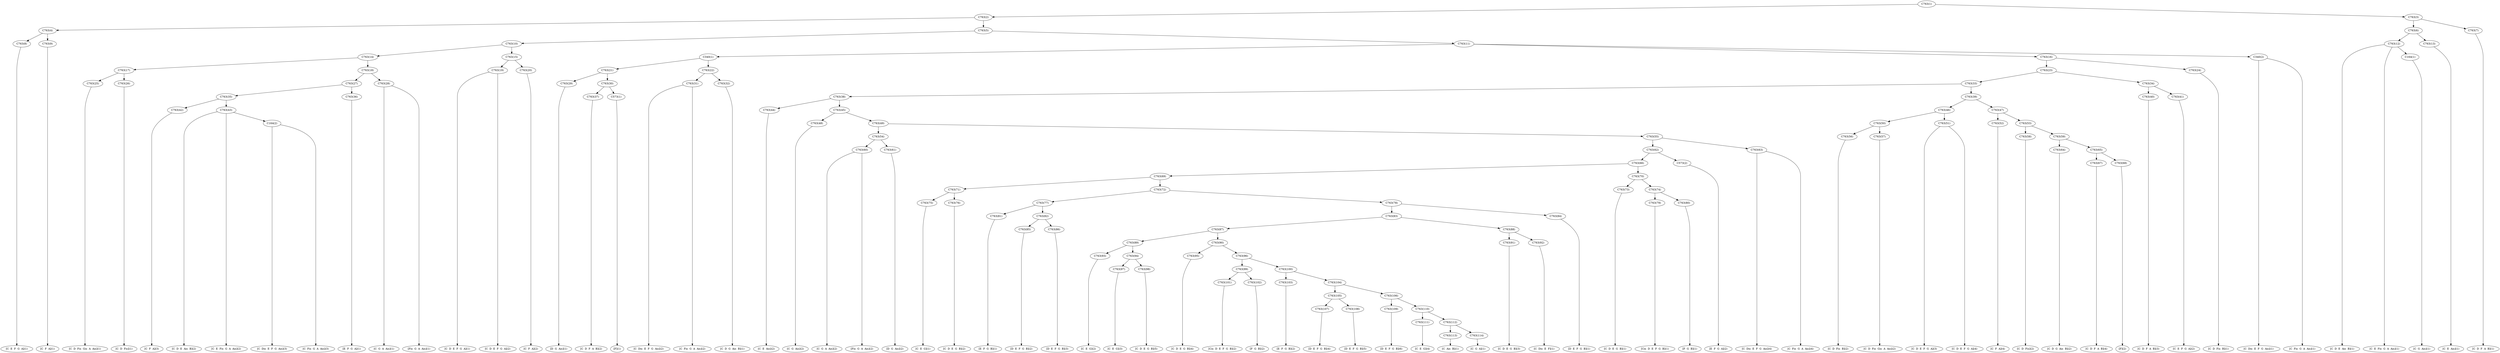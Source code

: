digraph sample{
"C763(1)"->"C763(2)"
"C763(1)"->"C763(3)"
"C763(2)"->"C763(4)"
"C763(2)"->"C763(5)"
"C763(3)"->"C763(6)"
"C763(3)"->"C763(7)"
"C763(4)"->"C763(8)"
"C763(4)"->"C763(9)"
"C763(5)"->"C763(10)"
"C763(5)"->"C763(11)"
"C763(6)"->"C763(12)"
"C763(6)"->"C763(13)"
"C763(7)"->"[C  D  F  A  B](1)"
"C763(8)"->"[C  E  F  G  A](1)"
"C763(9)"->"[C  F  A](1)"
"C763(10)"->"C763(14)"
"C763(10)"->"C763(15)"
"C763(11)"->"C340(1)"
"C763(11)"->"C763(16)"
"C763(11)"->"C340(2)"
"C763(12)"->"[C  D  E  Ais  B](1)"
"C763(12)"->"[C  E  Fis  G  A  Ais](1)"
"C763(12)"->"C164(1)"
"C763(13)"->"[C  E  Ais](1)"
"C763(14)"->"C763(17)"
"C763(14)"->"C763(18)"
"C763(15)"->"C763(19)"
"C763(15)"->"C763(20)"
"C340(1)"->"C763(21)"
"C340(1)"->"C763(22)"
"C763(16)"->"C763(23)"
"C763(16)"->"C763(24)"
"C340(2)"->"[C  Dis  E  F  G  Ais](1)"
"C340(2)"->"[C  Fis  G  A  Ais](1)"
"C164(1)"->"[C  G  Ais](1)"
"C763(17)"->"C763(25)"
"C763(17)"->"C763(26)"
"C763(18)"->"C763(27)"
"C763(18)"->"C763(28)"
"C763(19)"->"[C  D  E  F  G  A](1)"
"C763(19)"->"[C  D  E  F  G  A](2)"
"C763(20)"->"[C  F  A](2)"
"C763(21)"->"C763(29)"
"C763(21)"->"C763(30)"
"C763(22)"->"C763(31)"
"C763(22)"->"C763(32)"
"C763(23)"->"C763(33)"
"C763(23)"->"C763(34)"
"C763(24)"->"[C  D  Fis  B](1)"
"C763(25)"->"[C  D  Fis  Gis  A  Ais](1)"
"C763(26)"->"[C  D  Fis](1)"
"C763(27)"->"C763(35)"
"C763(27)"->"C763(36)"
"C763(28)"->"[C  G  A  Ais](1)"
"C763(28)"->"[Fis  G  A  Ais](1)"
"C763(29)"->"[D  G  Ais](1)"
"C763(30)"->"C763(37)"
"C763(30)"->"C573(1)"
"C763(31)"->"[C  Dis  E  F  G  Ais](2)"
"C763(31)"->"[C  Fis  G  A  Ais](2)"
"C763(32)"->"[C  D  G  Ais  B](1)"
"C763(33)"->"C763(38)"
"C763(33)"->"C763(39)"
"C763(34)"->"C763(40)"
"C763(34)"->"C763(41)"
"C763(35)"->"C763(42)"
"C763(35)"->"C763(43)"
"C763(36)"->"[E  F  G  A](1)"
"C763(37)"->"[C  D  F  A  B](2)"
"C573(1)"->"[F](1)"
"C763(38)"->"C763(44)"
"C763(38)"->"C763(45)"
"C763(39)"->"C763(46)"
"C763(39)"->"C763(47)"
"C763(40)"->"[C  D  F  A  B](3)"
"C763(41)"->"[C  E  F  G  A](2)"
"C763(42)"->"[C  F  A](3)"
"C763(43)"->"[C  D  E  Ais  B](2)"
"C763(43)"->"[C  E  Fis  G  A  Ais](2)"
"C763(43)"->"C164(2)"
"C763(44)"->"[C  E  Ais](2)"
"C763(45)"->"C763(48)"
"C763(45)"->"C763(49)"
"C763(46)"->"C763(50)"
"C763(46)"->"C763(51)"
"C763(47)"->"C763(52)"
"C763(47)"->"C763(53)"
"C164(2)"->"[C  Dis  E  F  G  Ais](3)"
"C164(2)"->"[C  Fis  G  A  Ais](3)"
"C763(48)"->"[C  G  Ais](2)"
"C763(49)"->"C763(54)"
"C763(49)"->"C763(55)"
"C763(50)"->"C763(56)"
"C763(50)"->"C763(57)"
"C763(51)"->"[C  D  E  F  G  A](3)"
"C763(51)"->"[C  D  E  F  G  A](4)"
"C763(52)"->"[C  F  A](4)"
"C763(53)"->"C763(58)"
"C763(53)"->"C763(59)"
"C763(54)"->"C763(60)"
"C763(54)"->"C763(61)"
"C763(55)"->"C763(62)"
"C763(55)"->"C763(63)"
"C763(56)"->"[C  D  Fis  B](2)"
"C763(57)"->"[C  D  Fis  Gis  A  Ais](2)"
"C763(58)"->"[C  D  Fis](2)"
"C763(59)"->"C763(64)"
"C763(59)"->"C763(65)"
"C763(60)"->"[C  G  A  Ais](2)"
"C763(60)"->"[Fis  G  A  Ais](2)"
"C763(61)"->"[D  G  Ais](2)"
"C763(62)"->"C763(66)"
"C763(62)"->"C573(2)"
"C763(63)"->"[C  Dis  E  F  G  Ais](4)"
"C763(63)"->"[C  Fis  G  A  Ais](4)"
"C763(64)"->"[C  D  G  Ais  B](2)"
"C763(65)"->"C763(67)"
"C763(65)"->"C763(68)"
"C763(66)"->"C763(69)"
"C763(66)"->"C763(70)"
"C573(2)"->"[E  F  G  A](2)"
"C763(67)"->"[C  D  F  A  B](4)"
"C763(68)"->"[F](2)"
"C763(69)"->"C763(71)"
"C763(69)"->"C763(72)"
"C763(70)"->"C763(73)"
"C763(70)"->"C763(74)"
"C763(71)"->"C763(75)"
"C763(71)"->"C763(76)"
"C763(72)"->"C763(77)"
"C763(72)"->"C763(78)"
"C763(73)"->"[C  D  E  G  B](1)"
"C763(74)"->"C763(79)"
"C763(74)"->"C763(80)"
"C763(75)"->"[C  E  G](1)"
"C763(76)"->"[C  D  E  G  B](2)"
"C763(77)"->"C763(81)"
"C763(77)"->"C763(82)"
"C763(78)"->"C763(83)"
"C763(78)"->"C763(84)"
"C763(79)"->"[Cis  D  E  F  G  B](1)"
"C763(80)"->"[F  G  B](1)"
"C763(81)"->"[E  F  G  B](1)"
"C763(82)"->"C763(85)"
"C763(82)"->"C763(86)"
"C763(83)"->"C763(87)"
"C763(83)"->"C763(88)"
"C763(84)"->"[D  E  F  G  B](1)"
"C763(85)"->"[D  E  F  G  B](2)"
"C763(86)"->"[D  E  F  G  B](3)"
"C763(87)"->"C763(89)"
"C763(87)"->"C763(90)"
"C763(88)"->"C763(91)"
"C763(88)"->"C763(92)"
"C763(89)"->"C763(93)"
"C763(89)"->"C763(94)"
"C763(90)"->"C763(95)"
"C763(90)"->"C763(96)"
"C763(91)"->"[C  D  E  G  B](3)"
"C763(92)"->"[C  Dis  E  F](1)"
"C763(93)"->"[C  E  G](2)"
"C763(94)"->"C763(97)"
"C763(94)"->"C763(98)"
"C763(95)"->"[C  D  E  G  B](4)"
"C763(96)"->"C763(99)"
"C763(96)"->"C763(100)"
"C763(97)"->"[C  E  G](3)"
"C763(98)"->"[C  D  E  G  B](5)"
"C763(99)"->"C763(101)"
"C763(99)"->"C763(102)"
"C763(100)"->"C763(103)"
"C763(100)"->"C763(104)"
"C763(101)"->"[Cis  D  E  F  G  B](2)"
"C763(102)"->"[F  G  B](2)"
"C763(103)"->"[E  F  G  B](2)"
"C763(104)"->"C763(105)"
"C763(104)"->"C763(106)"
"C763(105)"->"C763(107)"
"C763(105)"->"C763(108)"
"C763(106)"->"C763(109)"
"C763(106)"->"C763(110)"
"C763(107)"->"[D  E  F  G  B](4)"
"C763(108)"->"[D  E  F  G  B](5)"
"C763(109)"->"[D  E  F  G  B](6)"
"C763(110)"->"C763(111)"
"C763(110)"->"C763(112)"
"C763(111)"->"[C  E  G](4)"
"C763(112)"->"C763(113)"
"C763(112)"->"C763(114)"
"C763(113)"->"[C  Ais  B](1)"
"C763(114)"->"[C  G  A](1)"
{rank = min; "C763(1)";}
{rank = same; "C763(2)"; "C763(3)";}
{rank = same; "C763(4)"; "C763(5)"; "C763(6)"; "C763(7)";}
{rank = same; "C763(8)"; "C763(9)"; "C763(10)"; "C763(11)"; "C763(12)"; "C763(13)";}
{rank = same; "C763(14)"; "C763(15)"; "C340(1)"; "C763(16)"; "C340(2)"; "C164(1)";}
{rank = same; "C763(17)"; "C763(18)"; "C763(19)"; "C763(20)"; "C763(21)"; "C763(22)"; "C763(23)"; "C763(24)";}
{rank = same; "C763(25)"; "C763(26)"; "C763(27)"; "C763(28)"; "C763(29)"; "C763(30)"; "C763(31)"; "C763(32)"; "C763(33)"; "C763(34)";}
{rank = same; "C763(35)"; "C763(36)"; "C763(37)"; "C573(1)"; "C763(38)"; "C763(39)"; "C763(40)"; "C763(41)";}
{rank = same; "C763(42)"; "C763(43)"; "C763(44)"; "C763(45)"; "C763(46)"; "C763(47)";}
{rank = same; "C164(2)"; "C763(48)"; "C763(49)"; "C763(50)"; "C763(51)"; "C763(52)"; "C763(53)";}
{rank = same; "C763(54)"; "C763(55)"; "C763(56)"; "C763(57)"; "C763(58)"; "C763(59)";}
{rank = same; "C763(60)"; "C763(61)"; "C763(62)"; "C763(63)"; "C763(64)"; "C763(65)";}
{rank = same; "C763(66)"; "C573(2)"; "C763(67)"; "C763(68)";}
{rank = same; "C763(69)"; "C763(70)";}
{rank = same; "C763(71)"; "C763(72)"; "C763(73)"; "C763(74)";}
{rank = same; "C763(75)"; "C763(76)"; "C763(77)"; "C763(78)"; "C763(79)"; "C763(80)";}
{rank = same; "C763(81)"; "C763(82)"; "C763(83)"; "C763(84)";}
{rank = same; "C763(85)"; "C763(86)"; "C763(87)"; "C763(88)";}
{rank = same; "C763(89)"; "C763(90)"; "C763(91)"; "C763(92)";}
{rank = same; "C763(93)"; "C763(94)"; "C763(95)"; "C763(96)";}
{rank = same; "C763(97)"; "C763(98)"; "C763(99)"; "C763(100)";}
{rank = same; "C763(101)"; "C763(102)"; "C763(103)"; "C763(104)";}
{rank = same; "C763(105)"; "C763(106)";}
{rank = same; "C763(107)"; "C763(108)"; "C763(109)"; "C763(110)";}
{rank = same; "C763(111)"; "C763(112)";}
{rank = same; "C763(113)"; "C763(114)";}
{rank = same; "[C  D  F  A  B](1)"; "[C  E  F  G  A](1)"; "[C  F  A](1)"; "[C  D  E  Ais  B](1)"; "[C  E  Fis  G  A  Ais](1)"; "[C  E  Ais](1)"; "[C  Dis  E  F  G  Ais](1)"; "[C  Fis  G  A  Ais](1)"; "[C  G  Ais](1)"; "[C  D  E  F  G  A](1)"; "[C  D  E  F  G  A](2)"; "[C  F  A](2)"; "[C  D  Fis  B](1)"; "[C  D  Fis  Gis  A  Ais](1)"; "[C  D  Fis](1)"; "[C  G  A  Ais](1)"; "[Fis  G  A  Ais](1)"; "[D  G  Ais](1)"; "[C  Dis  E  F  G  Ais](2)"; "[C  Fis  G  A  Ais](2)"; "[C  D  G  Ais  B](1)"; "[E  F  G  A](1)"; "[C  D  F  A  B](2)"; "[F](1)"; "[C  D  F  A  B](3)"; "[C  E  F  G  A](2)"; "[C  F  A](3)"; "[C  D  E  Ais  B](2)"; "[C  E  Fis  G  A  Ais](2)"; "[C  E  Ais](2)"; "[C  Dis  E  F  G  Ais](3)"; "[C  Fis  G  A  Ais](3)"; "[C  G  Ais](2)"; "[C  D  E  F  G  A](3)"; "[C  D  E  F  G  A](4)"; "[C  F  A](4)"; "[C  D  Fis  B](2)"; "[C  D  Fis  Gis  A  Ais](2)"; "[C  D  Fis](2)"; "[C  G  A  Ais](2)"; "[Fis  G  A  Ais](2)"; "[D  G  Ais](2)"; "[C  Dis  E  F  G  Ais](4)"; "[C  Fis  G  A  Ais](4)"; "[C  D  G  Ais  B](2)"; "[E  F  G  A](2)"; "[C  D  F  A  B](4)"; "[F](2)"; "[C  D  E  G  B](1)"; "[C  E  G](1)"; "[C  D  E  G  B](2)"; "[Cis  D  E  F  G  B](1)"; "[F  G  B](1)"; "[E  F  G  B](1)"; "[D  E  F  G  B](1)"; "[D  E  F  G  B](2)"; "[D  E  F  G  B](3)"; "[C  D  E  G  B](3)"; "[C  Dis  E  F](1)"; "[C  E  G](2)"; "[C  D  E  G  B](4)"; "[C  E  G](3)"; "[C  D  E  G  B](5)"; "[Cis  D  E  F  G  B](2)"; "[F  G  B](2)"; "[E  F  G  B](2)"; "[D  E  F  G  B](4)"; "[D  E  F  G  B](5)"; "[D  E  F  G  B](6)"; "[C  E  G](4)"; "[C  Ais  B](1)"; "[C  G  A](1)";}
}
